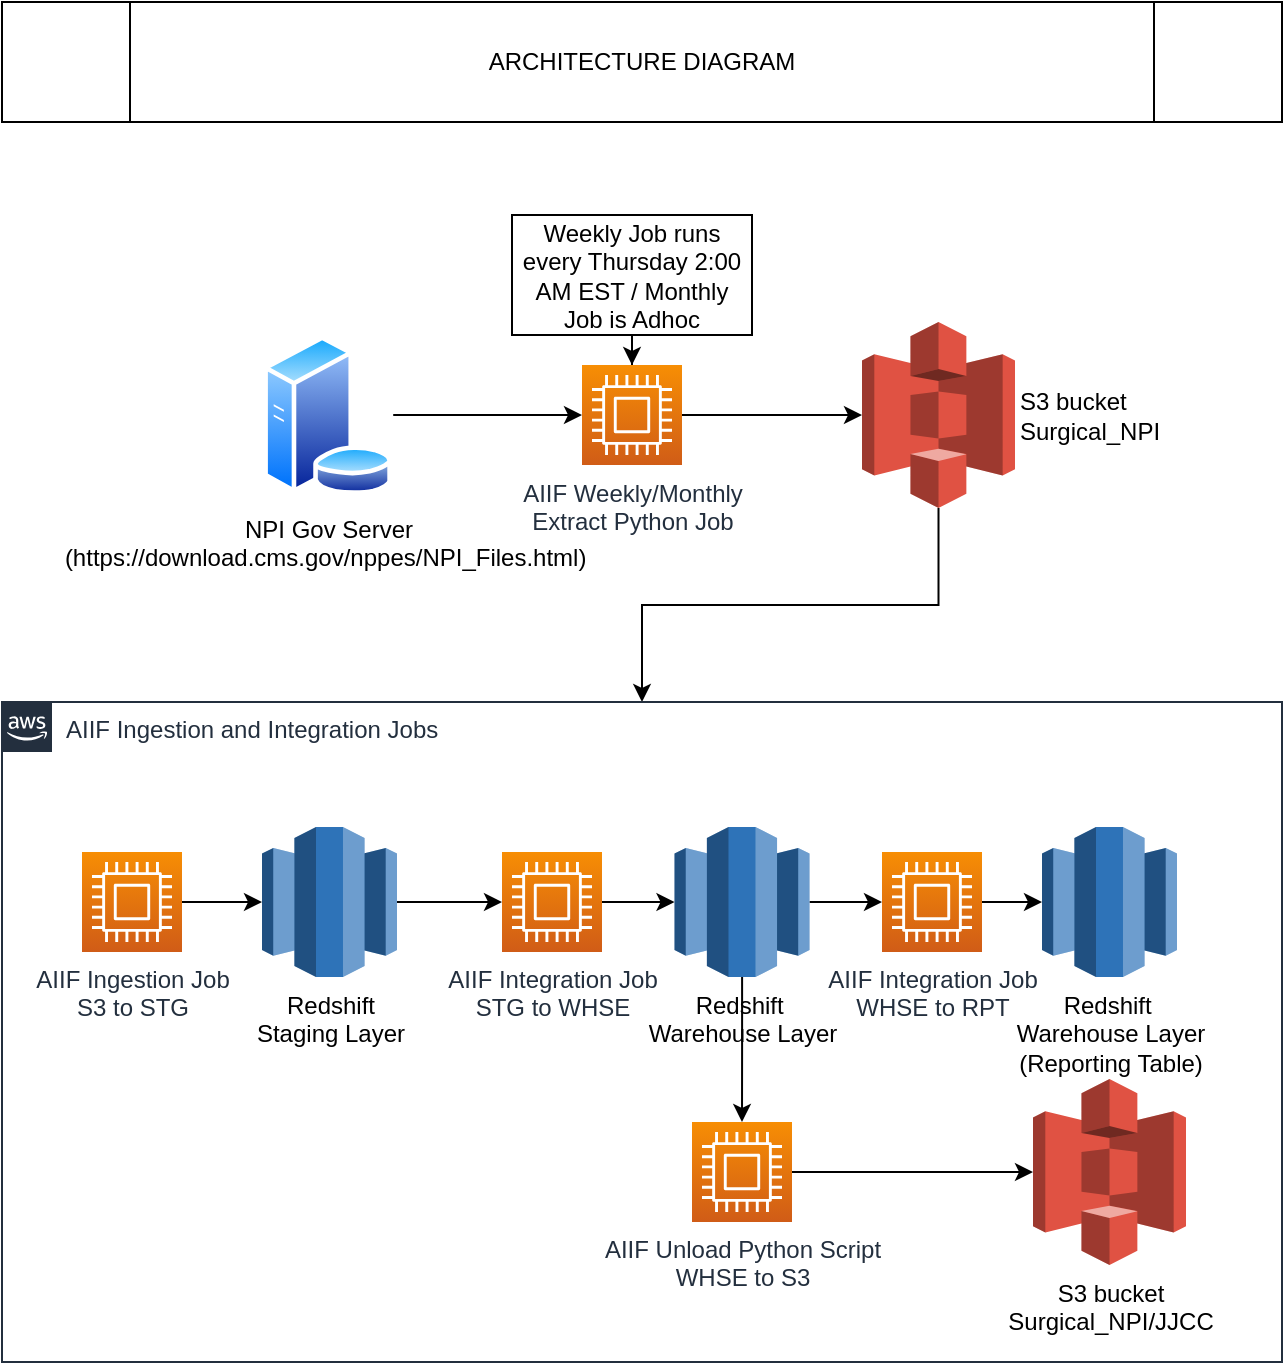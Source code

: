 <mxfile version="20.2.8" type="github">
  <diagram id="atAbIjgkUXJymQfG_e_3" name="Page-1">
    <mxGraphModel dx="868" dy="1582" grid="1" gridSize="10" guides="1" tooltips="1" connect="1" arrows="1" fold="1" page="1" pageScale="1" pageWidth="850" pageHeight="1100" math="0" shadow="0">
      <root>
        <mxCell id="0" />
        <mxCell id="1" parent="0" />
        <mxCell id="DNjd_hqQomR7M6jAyOCP-28" value="" style="edgeStyle=orthogonalEdgeStyle;rounded=0;orthogonalLoop=1;jettySize=auto;html=1;startArrow=none;" parent="1" source="DNjd_hqQomR7M6jAyOCP-45" target="DNjd_hqQomR7M6jAyOCP-27" edge="1">
          <mxGeometry relative="1" as="geometry" />
        </mxCell>
        <mxCell id="DNjd_hqQomR7M6jAyOCP-59" value="" style="edgeStyle=orthogonalEdgeStyle;rounded=0;orthogonalLoop=1;jettySize=auto;html=1;entryX=0;entryY=0.5;entryDx=0;entryDy=0;entryPerimeter=0;" parent="1" source="DNjd_hqQomR7M6jAyOCP-1" target="DNjd_hqQomR7M6jAyOCP-27" edge="1">
          <mxGeometry relative="1" as="geometry">
            <mxPoint x="288.4" y="-423.5" as="targetPoint" />
          </mxGeometry>
        </mxCell>
        <mxCell id="DNjd_hqQomR7M6jAyOCP-1" value="NPI Gov Server&lt;br&gt;(https://download.cms.gov/nppes/NPI_Files.html)&amp;nbsp;" style="aspect=fixed;perimeter=ellipsePerimeter;html=1;align=center;shadow=0;dashed=0;spacingTop=3;image;image=img/lib/active_directory/database_server.svg;strokeColor=#000000;imageBackground=none;" parent="1" vertex="1">
          <mxGeometry x="170.0" y="-463.5" width="65.6" height="80" as="geometry" />
        </mxCell>
        <mxCell id="DNjd_hqQomR7M6jAyOCP-30" style="edgeStyle=orthogonalEdgeStyle;rounded=0;orthogonalLoop=1;jettySize=auto;html=1;" parent="1" source="DNjd_hqQomR7M6jAyOCP-8" target="DNjd_hqQomR7M6jAyOCP-12" edge="1">
          <mxGeometry relative="1" as="geometry">
            <mxPoint x="508.25" y="-310" as="targetPoint" />
          </mxGeometry>
        </mxCell>
        <mxCell id="DNjd_hqQomR7M6jAyOCP-8" value="S3 bucket&lt;br&gt;Surgical_NPI" style="outlineConnect=0;dashed=0;verticalLabelPosition=middle;verticalAlign=middle;align=left;html=1;shape=mxgraph.aws3.s3;fillColor=#E05243;gradientColor=none;strokeColor=#000000;labelPosition=right;" parent="1" vertex="1">
          <mxGeometry x="470" y="-470" width="76.5" height="93" as="geometry" />
        </mxCell>
        <mxCell id="DNjd_hqQomR7M6jAyOCP-12" value="AIIF Ingestion and Integration Jobs" style="points=[[0,0],[0.25,0],[0.5,0],[0.75,0],[1,0],[1,0.25],[1,0.5],[1,0.75],[1,1],[0.75,1],[0.5,1],[0.25,1],[0,1],[0,0.75],[0,0.5],[0,0.25]];outlineConnect=0;gradientColor=none;html=1;whiteSpace=wrap;fontSize=12;fontStyle=0;container=1;pointerEvents=0;collapsible=0;recursiveResize=0;shape=mxgraph.aws4.group;grIcon=mxgraph.aws4.group_aws_cloud_alt;strokeColor=#232F3E;fillColor=none;verticalAlign=top;align=left;spacingLeft=30;fontColor=#232F3E;dashed=0;" parent="1" vertex="1">
          <mxGeometry x="40" y="-280" width="640" height="330" as="geometry" />
        </mxCell>
        <mxCell id="DNjd_hqQomR7M6jAyOCP-39" value="" style="edgeStyle=orthogonalEdgeStyle;rounded=0;orthogonalLoop=1;jettySize=auto;html=1;" parent="DNjd_hqQomR7M6jAyOCP-12" source="DNjd_hqQomR7M6jAyOCP-15" target="DNjd_hqQomR7M6jAyOCP-38" edge="1">
          <mxGeometry relative="1" as="geometry" />
        </mxCell>
        <mxCell id="DNjd_hqQomR7M6jAyOCP-15" value="Redshift&lt;br&gt;Staging Layer" style="outlineConnect=0;dashed=0;verticalLabelPosition=bottom;verticalAlign=top;align=center;html=1;shape=mxgraph.aws3.redshift;fillColor=#2E73B8;gradientColor=none;strokeColor=#000000;" parent="DNjd_hqQomR7M6jAyOCP-12" vertex="1">
          <mxGeometry x="130" y="62.5" width="67.5" height="75" as="geometry" />
        </mxCell>
        <mxCell id="DNjd_hqQomR7M6jAyOCP-33" value="" style="edgeStyle=orthogonalEdgeStyle;rounded=0;orthogonalLoop=1;jettySize=auto;html=1;" parent="DNjd_hqQomR7M6jAyOCP-12" source="DNjd_hqQomR7M6jAyOCP-31" target="DNjd_hqQomR7M6jAyOCP-15" edge="1">
          <mxGeometry relative="1" as="geometry" />
        </mxCell>
        <mxCell id="DNjd_hqQomR7M6jAyOCP-31" value="AIIF Ingestion Job&lt;br&gt;S3 to STG" style="sketch=0;points=[[0,0,0],[0.25,0,0],[0.5,0,0],[0.75,0,0],[1,0,0],[0,1,0],[0.25,1,0],[0.5,1,0],[0.75,1,0],[1,1,0],[0,0.25,0],[0,0.5,0],[0,0.75,0],[1,0.25,0],[1,0.5,0],[1,0.75,0]];outlineConnect=0;fontColor=#232F3E;gradientColor=#F78E04;gradientDirection=north;fillColor=#D05C17;strokeColor=#ffffff;dashed=0;verticalLabelPosition=bottom;verticalAlign=top;align=center;html=1;fontSize=12;fontStyle=0;aspect=fixed;shape=mxgraph.aws4.resourceIcon;resIcon=mxgraph.aws4.compute;" parent="DNjd_hqQomR7M6jAyOCP-12" vertex="1">
          <mxGeometry x="40" y="75" width="50" height="50" as="geometry" />
        </mxCell>
        <mxCell id="DNjd_hqQomR7M6jAyOCP-44" value="" style="edgeStyle=orthogonalEdgeStyle;rounded=0;orthogonalLoop=1;jettySize=auto;html=1;" parent="DNjd_hqQomR7M6jAyOCP-12" source="DNjd_hqQomR7M6jAyOCP-32" target="DNjd_hqQomR7M6jAyOCP-43" edge="1">
          <mxGeometry relative="1" as="geometry" />
        </mxCell>
        <mxCell id="DNjd_hqQomR7M6jAyOCP-32" value="AIIF Integration Job&lt;br&gt;WHSE to RPT" style="sketch=0;points=[[0,0,0],[0.25,0,0],[0.5,0,0],[0.75,0,0],[1,0,0],[0,1,0],[0.25,1,0],[0.5,1,0],[0.75,1,0],[1,1,0],[0,0.25,0],[0,0.5,0],[0,0.75,0],[1,0.25,0],[1,0.5,0],[1,0.75,0]];outlineConnect=0;fontColor=#232F3E;gradientColor=#F78E04;gradientDirection=north;fillColor=#D05C17;strokeColor=#ffffff;dashed=0;verticalLabelPosition=bottom;verticalAlign=top;align=center;html=1;fontSize=12;fontStyle=0;aspect=fixed;shape=mxgraph.aws4.resourceIcon;resIcon=mxgraph.aws4.compute;" parent="DNjd_hqQomR7M6jAyOCP-12" vertex="1">
          <mxGeometry x="440" y="75" width="50" height="50" as="geometry" />
        </mxCell>
        <mxCell id="DNjd_hqQomR7M6jAyOCP-41" value="" style="edgeStyle=orthogonalEdgeStyle;rounded=0;orthogonalLoop=1;jettySize=auto;html=1;" parent="DNjd_hqQomR7M6jAyOCP-12" source="DNjd_hqQomR7M6jAyOCP-14" target="DNjd_hqQomR7M6jAyOCP-32" edge="1">
          <mxGeometry relative="1" as="geometry" />
        </mxCell>
        <mxCell id="DNjd_hqQomR7M6jAyOCP-56" value="" style="edgeStyle=orthogonalEdgeStyle;rounded=0;orthogonalLoop=1;jettySize=auto;html=1;" parent="DNjd_hqQomR7M6jAyOCP-12" source="DNjd_hqQomR7M6jAyOCP-14" target="DNjd_hqQomR7M6jAyOCP-48" edge="1">
          <mxGeometry relative="1" as="geometry" />
        </mxCell>
        <mxCell id="DNjd_hqQomR7M6jAyOCP-14" value="Redshift&amp;nbsp;&lt;br&gt;Warehouse Layer" style="outlineConnect=0;dashed=0;verticalLabelPosition=bottom;verticalAlign=top;align=center;html=1;shape=mxgraph.aws3.redshift;fillColor=#2E73B8;gradientColor=none;strokeColor=#000000;" parent="DNjd_hqQomR7M6jAyOCP-12" vertex="1">
          <mxGeometry x="336.25" y="62.5" width="67.5" height="75" as="geometry" />
        </mxCell>
        <mxCell id="DNjd_hqQomR7M6jAyOCP-40" value="" style="edgeStyle=orthogonalEdgeStyle;rounded=0;orthogonalLoop=1;jettySize=auto;html=1;" parent="DNjd_hqQomR7M6jAyOCP-12" source="DNjd_hqQomR7M6jAyOCP-38" target="DNjd_hqQomR7M6jAyOCP-14" edge="1">
          <mxGeometry relative="1" as="geometry" />
        </mxCell>
        <mxCell id="DNjd_hqQomR7M6jAyOCP-38" value="AIIF Integration Job&lt;br&gt;STG to WHSE" style="sketch=0;points=[[0,0,0],[0.25,0,0],[0.5,0,0],[0.75,0,0],[1,0,0],[0,1,0],[0.25,1,0],[0.5,1,0],[0.75,1,0],[1,1,0],[0,0.25,0],[0,0.5,0],[0,0.75,0],[1,0.25,0],[1,0.5,0],[1,0.75,0]];outlineConnect=0;fontColor=#232F3E;gradientColor=#F78E04;gradientDirection=north;fillColor=#D05C17;strokeColor=#ffffff;dashed=0;verticalLabelPosition=bottom;verticalAlign=top;align=center;html=1;fontSize=12;fontStyle=0;aspect=fixed;shape=mxgraph.aws4.resourceIcon;resIcon=mxgraph.aws4.compute;" parent="DNjd_hqQomR7M6jAyOCP-12" vertex="1">
          <mxGeometry x="250" y="75" width="50" height="50" as="geometry" />
        </mxCell>
        <mxCell id="DNjd_hqQomR7M6jAyOCP-43" value="Redshift&amp;nbsp;&lt;br&gt;Warehouse Layer&lt;br&gt;(Reporting Table)" style="outlineConnect=0;dashed=0;verticalLabelPosition=bottom;verticalAlign=top;align=center;html=1;shape=mxgraph.aws3.redshift;fillColor=#2E73B8;gradientColor=none;strokeColor=#000000;" parent="DNjd_hqQomR7M6jAyOCP-12" vertex="1">
          <mxGeometry x="520" y="62.5" width="67.5" height="75" as="geometry" />
        </mxCell>
        <mxCell id="DNjd_hqQomR7M6jAyOCP-51" value="" style="edgeStyle=orthogonalEdgeStyle;rounded=0;orthogonalLoop=1;jettySize=auto;html=1;" parent="DNjd_hqQomR7M6jAyOCP-12" source="DNjd_hqQomR7M6jAyOCP-48" target="DNjd_hqQomR7M6jAyOCP-50" edge="1">
          <mxGeometry relative="1" as="geometry" />
        </mxCell>
        <mxCell id="DNjd_hqQomR7M6jAyOCP-48" value="AIIF Unload Python Script&lt;br&gt;WHSE to S3" style="sketch=0;points=[[0,0,0],[0.25,0,0],[0.5,0,0],[0.75,0,0],[1,0,0],[0,1,0],[0.25,1,0],[0.5,1,0],[0.75,1,0],[1,1,0],[0,0.25,0],[0,0.5,0],[0,0.75,0],[1,0.25,0],[1,0.5,0],[1,0.75,0]];outlineConnect=0;fontColor=#232F3E;gradientColor=#F78E04;gradientDirection=north;fillColor=#D05C17;strokeColor=#ffffff;dashed=0;verticalLabelPosition=bottom;verticalAlign=top;align=center;html=1;fontSize=12;fontStyle=0;aspect=fixed;shape=mxgraph.aws4.resourceIcon;resIcon=mxgraph.aws4.compute;" parent="DNjd_hqQomR7M6jAyOCP-12" vertex="1">
          <mxGeometry x="345" y="210" width="50" height="50" as="geometry" />
        </mxCell>
        <mxCell id="DNjd_hqQomR7M6jAyOCP-50" value="S3 bucket&lt;br&gt;Surgical_NPI/JJCC" style="outlineConnect=0;dashed=0;verticalLabelPosition=bottom;verticalAlign=top;align=center;html=1;shape=mxgraph.aws3.s3;fillColor=#E05243;gradientColor=none;strokeColor=#000000;" parent="DNjd_hqQomR7M6jAyOCP-12" vertex="1">
          <mxGeometry x="515.5" y="188.5" width="76.5" height="93" as="geometry" />
        </mxCell>
        <mxCell id="DNjd_hqQomR7M6jAyOCP-29" value="" style="edgeStyle=orthogonalEdgeStyle;rounded=0;orthogonalLoop=1;jettySize=auto;html=1;" parent="1" source="DNjd_hqQomR7M6jAyOCP-27" target="DNjd_hqQomR7M6jAyOCP-8" edge="1">
          <mxGeometry relative="1" as="geometry" />
        </mxCell>
        <mxCell id="DNjd_hqQomR7M6jAyOCP-27" value="AIIF Weekly/Monthly &lt;br&gt;Extract Python Job" style="sketch=0;points=[[0,0,0],[0.25,0,0],[0.5,0,0],[0.75,0,0],[1,0,0],[0,1,0],[0.25,1,0],[0.5,1,0],[0.75,1,0],[1,1,0],[0,0.25,0],[0,0.5,0],[0,0.75,0],[1,0.25,0],[1,0.5,0],[1,0.75,0]];outlineConnect=0;fontColor=#232F3E;gradientColor=#F78E04;gradientDirection=north;fillColor=#D05C17;strokeColor=#ffffff;dashed=0;verticalLabelPosition=bottom;verticalAlign=top;align=center;html=1;fontSize=12;fontStyle=0;aspect=fixed;shape=mxgraph.aws4.resourceIcon;resIcon=mxgraph.aws4.compute;" parent="1" vertex="1">
          <mxGeometry x="330" y="-448.5" width="50" height="50" as="geometry" />
        </mxCell>
        <mxCell id="DNjd_hqQomR7M6jAyOCP-45" value="Weekly Job runs every Thursday 2:00 AM EST / Monthly Job is Adhoc" style="whiteSpace=wrap;html=1;strokeColor=#000000;" parent="1" vertex="1">
          <mxGeometry x="295" y="-523.5" width="120" height="60" as="geometry" />
        </mxCell>
        <mxCell id="tW3Sei_Uo-bAABJ0Ol1S-3" value="ARCHITECTURE DIAGRAM" style="shape=process;whiteSpace=wrap;html=1;backgroundOutline=1;strokeColor=#000000;labelBackgroundColor=none;" vertex="1" parent="1">
          <mxGeometry x="40" y="-630" width="640" height="60" as="geometry" />
        </mxCell>
      </root>
    </mxGraphModel>
  </diagram>
</mxfile>
